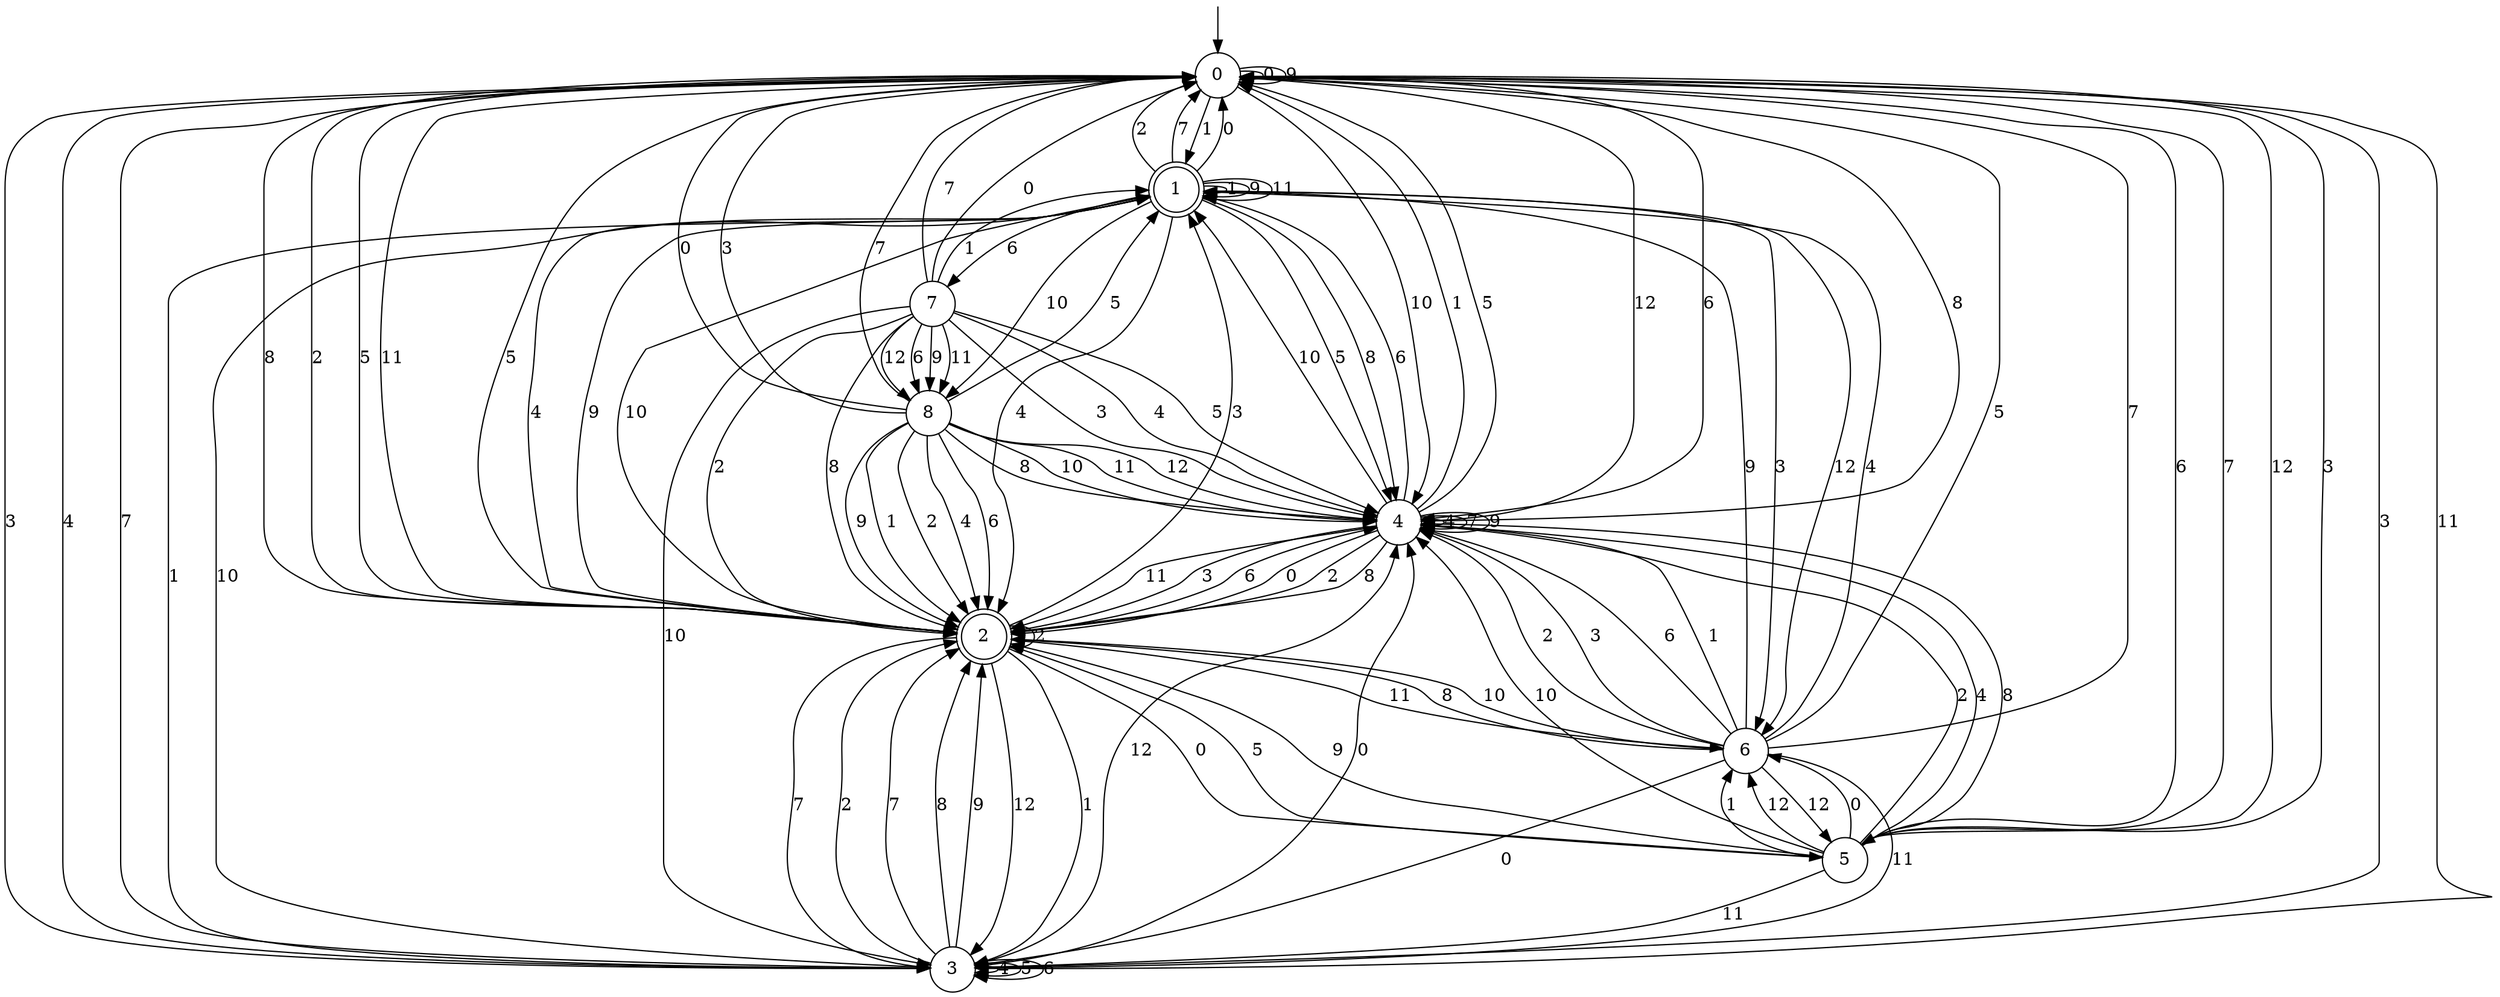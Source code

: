 digraph g {

	s0 [shape="circle" label="0"];
	s1 [shape="doublecircle" label="1"];
	s2 [shape="doublecircle" label="2"];
	s3 [shape="circle" label="3"];
	s4 [shape="circle" label="4"];
	s5 [shape="circle" label="5"];
	s6 [shape="circle" label="6"];
	s7 [shape="circle" label="7"];
	s8 [shape="circle" label="8"];
	s0 -> s0 [label="0"];
	s0 -> s1 [label="1"];
	s0 -> s2 [label="2"];
	s0 -> s3 [label="3"];
	s0 -> s3 [label="4"];
	s0 -> s2 [label="5"];
	s0 -> s4 [label="6"];
	s0 -> s3 [label="7"];
	s0 -> s4 [label="8"];
	s0 -> s0 [label="9"];
	s0 -> s4 [label="10"];
	s0 -> s2 [label="11"];
	s0 -> s5 [label="12"];
	s1 -> s0 [label="0"];
	s1 -> s1 [label="1"];
	s1 -> s0 [label="2"];
	s1 -> s6 [label="3"];
	s1 -> s2 [label="4"];
	s1 -> s4 [label="5"];
	s1 -> s7 [label="6"];
	s1 -> s0 [label="7"];
	s1 -> s4 [label="8"];
	s1 -> s1 [label="9"];
	s1 -> s8 [label="10"];
	s1 -> s1 [label="11"];
	s1 -> s6 [label="12"];
	s2 -> s5 [label="0"];
	s2 -> s3 [label="1"];
	s2 -> s2 [label="2"];
	s2 -> s1 [label="3"];
	s2 -> s1 [label="4"];
	s2 -> s0 [label="5"];
	s2 -> s4 [label="6"];
	s2 -> s3 [label="7"];
	s2 -> s0 [label="8"];
	s2 -> s1 [label="9"];
	s2 -> s1 [label="10"];
	s2 -> s6 [label="11"];
	s2 -> s3 [label="12"];
	s3 -> s4 [label="0"];
	s3 -> s1 [label="1"];
	s3 -> s2 [label="2"];
	s3 -> s0 [label="3"];
	s3 -> s3 [label="4"];
	s3 -> s3 [label="5"];
	s3 -> s3 [label="6"];
	s3 -> s2 [label="7"];
	s3 -> s2 [label="8"];
	s3 -> s2 [label="9"];
	s3 -> s1 [label="10"];
	s3 -> s0 [label="11"];
	s3 -> s4 [label="12"];
	s4 -> s2 [label="0"];
	s4 -> s0 [label="1"];
	s4 -> s2 [label="2"];
	s4 -> s2 [label="3"];
	s4 -> s4 [label="4"];
	s4 -> s0 [label="5"];
	s4 -> s1 [label="6"];
	s4 -> s4 [label="7"];
	s4 -> s2 [label="8"];
	s4 -> s4 [label="9"];
	s4 -> s1 [label="10"];
	s4 -> s2 [label="11"];
	s4 -> s0 [label="12"];
	s5 -> s6 [label="0"];
	s5 -> s6 [label="1"];
	s5 -> s4 [label="2"];
	s5 -> s0 [label="3"];
	s5 -> s4 [label="4"];
	s5 -> s2 [label="5"];
	s5 -> s0 [label="6"];
	s5 -> s0 [label="7"];
	s5 -> s4 [label="8"];
	s5 -> s2 [label="9"];
	s5 -> s4 [label="10"];
	s5 -> s3 [label="11"];
	s5 -> s6 [label="12"];
	s6 -> s3 [label="0"];
	s6 -> s4 [label="1"];
	s6 -> s4 [label="2"];
	s6 -> s4 [label="3"];
	s6 -> s1 [label="4"];
	s6 -> s0 [label="5"];
	s6 -> s4 [label="6"];
	s6 -> s0 [label="7"];
	s6 -> s2 [label="8"];
	s6 -> s1 [label="9"];
	s6 -> s2 [label="10"];
	s6 -> s3 [label="11"];
	s6 -> s5 [label="12"];
	s7 -> s0 [label="0"];
	s7 -> s1 [label="1"];
	s7 -> s2 [label="2"];
	s7 -> s4 [label="3"];
	s7 -> s4 [label="4"];
	s7 -> s4 [label="5"];
	s7 -> s8 [label="6"];
	s7 -> s0 [label="7"];
	s7 -> s2 [label="8"];
	s7 -> s8 [label="9"];
	s7 -> s3 [label="10"];
	s7 -> s8 [label="11"];
	s7 -> s8 [label="12"];
	s8 -> s0 [label="0"];
	s8 -> s2 [label="1"];
	s8 -> s2 [label="2"];
	s8 -> s0 [label="3"];
	s8 -> s2 [label="4"];
	s8 -> s1 [label="5"];
	s8 -> s2 [label="6"];
	s8 -> s0 [label="7"];
	s8 -> s4 [label="8"];
	s8 -> s2 [label="9"];
	s8 -> s4 [label="10"];
	s8 -> s4 [label="11"];
	s8 -> s4 [label="12"];

__start0 [label="" shape="none" width="0" height="0"];
__start0 -> s0;

}
